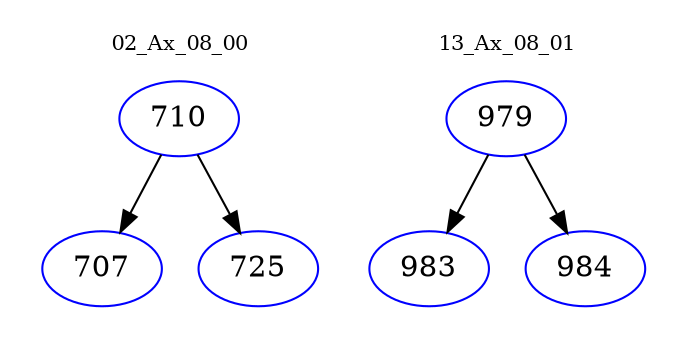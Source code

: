 digraph{
subgraph cluster_0 {
color = white
label = "02_Ax_08_00";
fontsize=10;
T0_710 [label="710", color="blue"]
T0_710 -> T0_707 [color="black"]
T0_707 [label="707", color="blue"]
T0_710 -> T0_725 [color="black"]
T0_725 [label="725", color="blue"]
}
subgraph cluster_1 {
color = white
label = "13_Ax_08_01";
fontsize=10;
T1_979 [label="979", color="blue"]
T1_979 -> T1_983 [color="black"]
T1_983 [label="983", color="blue"]
T1_979 -> T1_984 [color="black"]
T1_984 [label="984", color="blue"]
}
}
